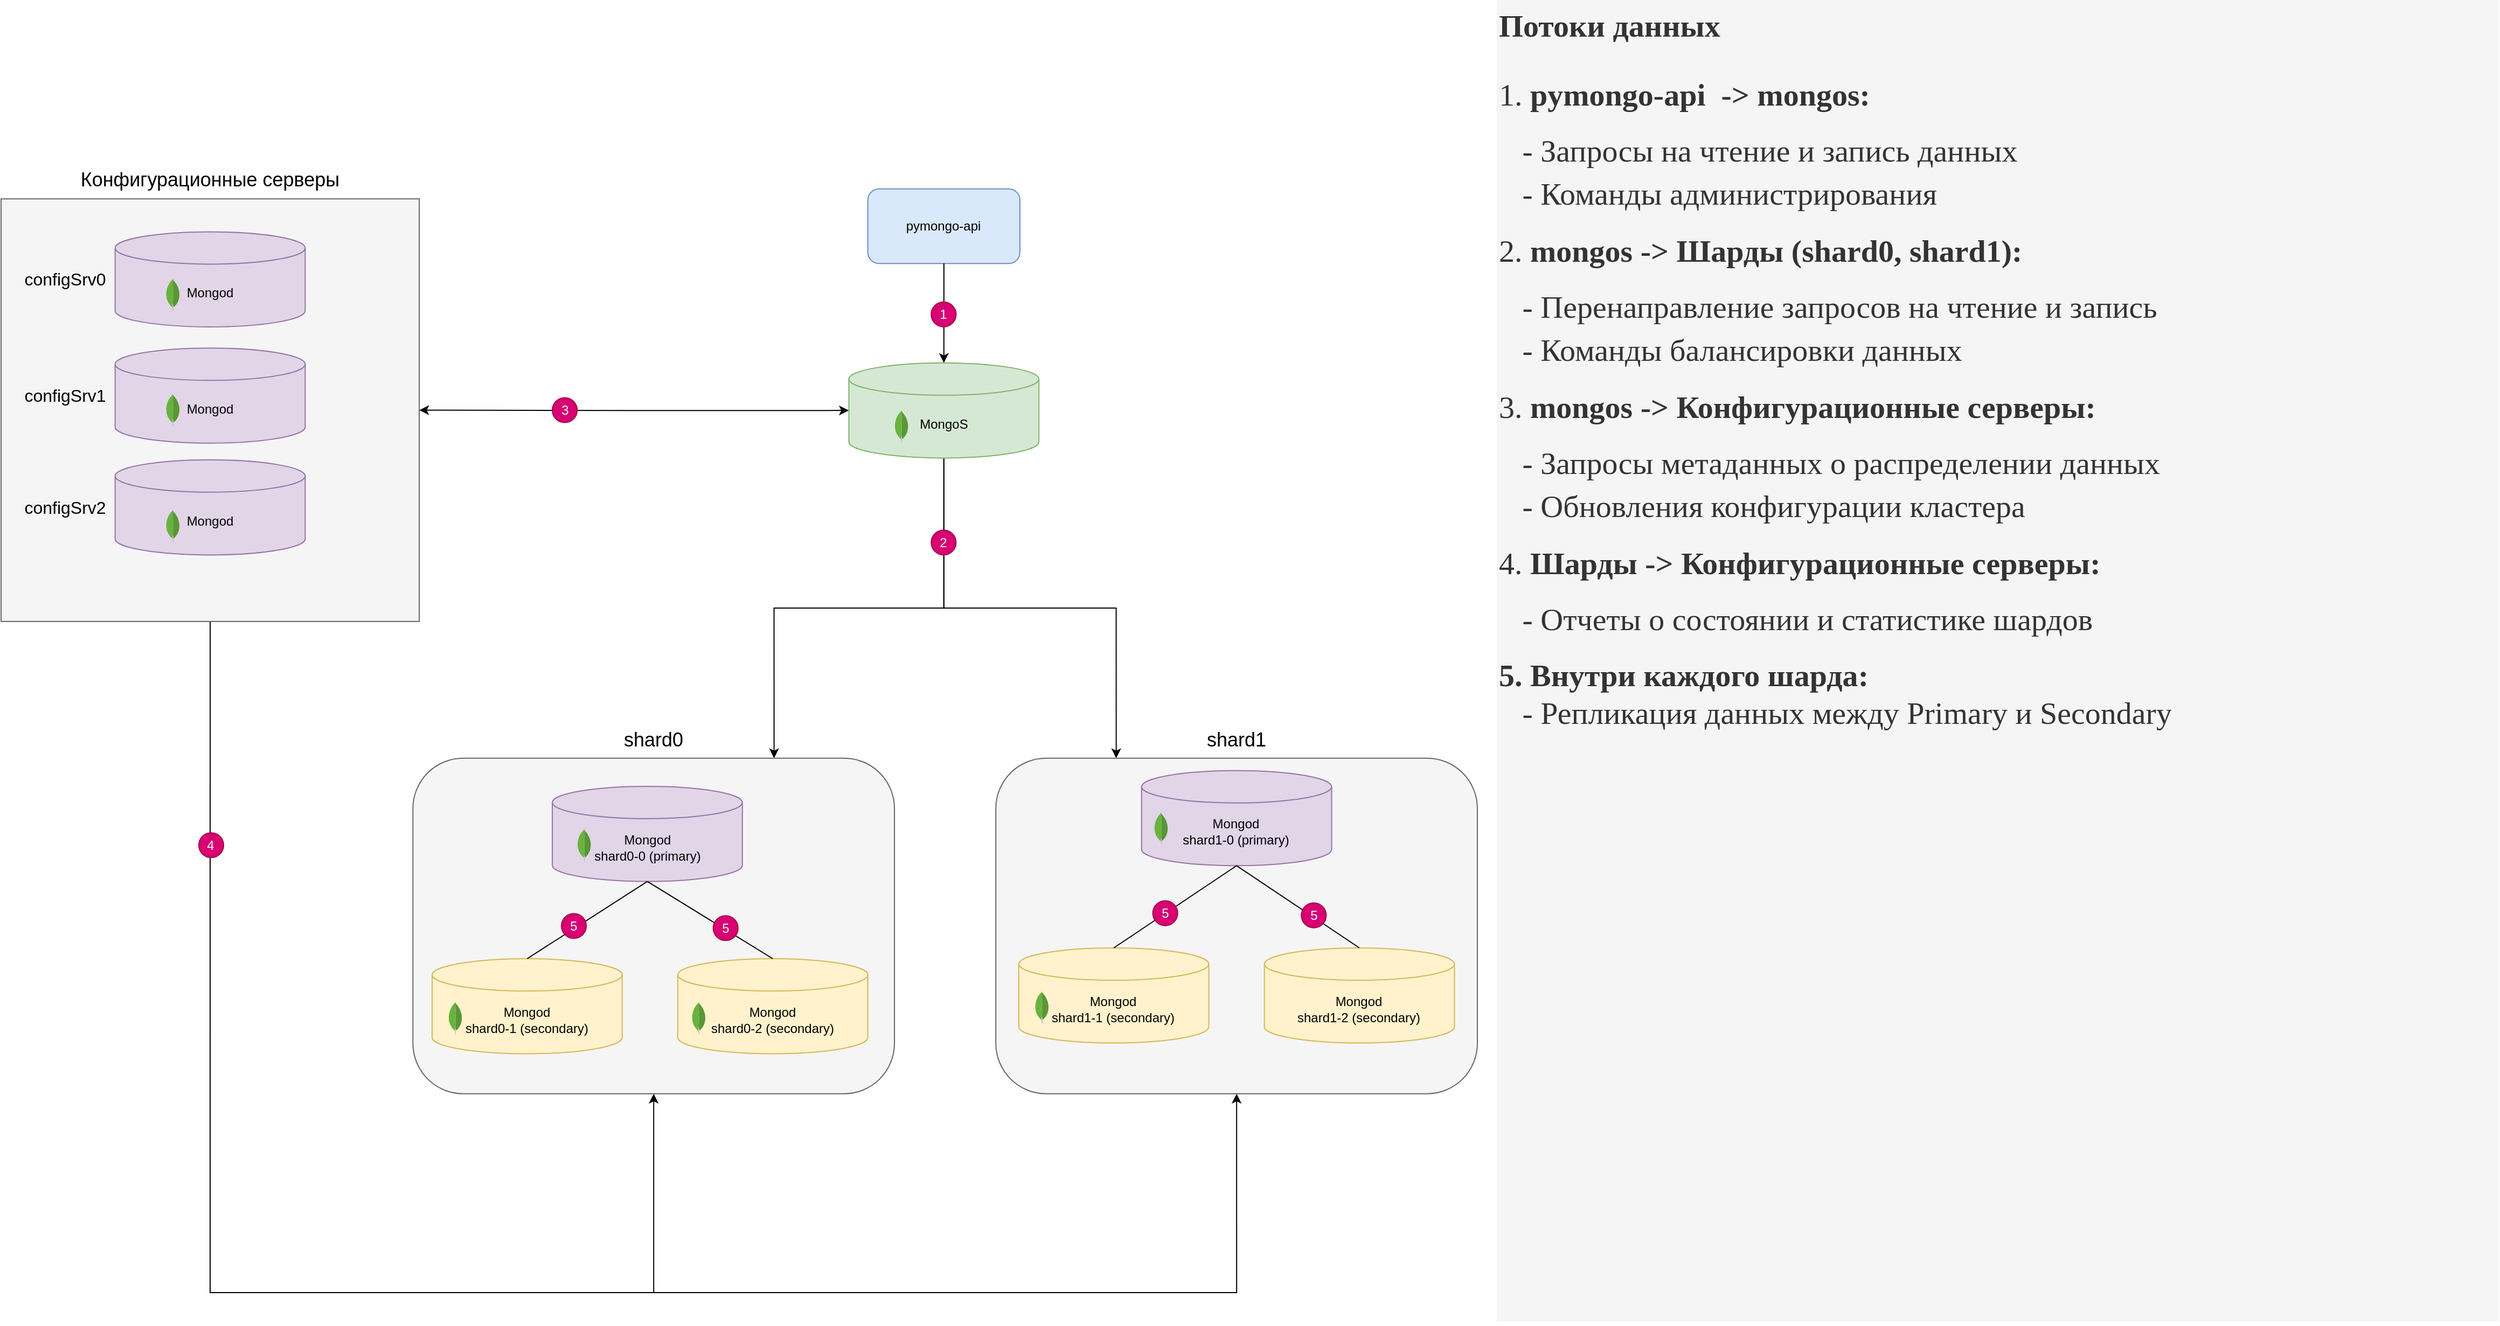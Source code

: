 <mxfile version="24.7.17">
  <diagram name="Page-1" id="-H_mtQnk-PTXWXPvYvuk">
    <mxGraphModel dx="2593" dy="1373" grid="1" gridSize="10" guides="1" tooltips="1" connect="1" arrows="1" fold="1" page="1" pageScale="1" pageWidth="1169" pageHeight="827" math="0" shadow="0">
      <root>
        <mxCell id="0" />
        <mxCell id="1" parent="0" />
        <mxCell id="eUgnzbrfR_kHX7VscJpC-52" value="&lt;h1 style=&quot;margin-top: 0px; font-size: 29px;&quot;&gt;&lt;font style=&quot;font-size: 29px;&quot; face=&quot;Verdana&quot;&gt;Потоки данных&lt;/font&gt;&lt;/h1&gt;&lt;p style=&quot;font-size: 29px;&quot;&gt;&lt;font style=&quot;font-size: 29px;&quot; face=&quot;L6tmhl1reHOPJtDBh7W_&quot;&gt;1. &lt;b&gt;pymongo-api&amp;nbsp; -&amp;gt; mongos:&lt;/b&gt;&lt;/font&gt;&lt;/p&gt;&lt;p style=&quot;line-height: 40%; font-size: 29px;&quot;&gt;&lt;font style=&quot;font-size: 29px;&quot; face=&quot;L6tmhl1reHOPJtDBh7W_&quot;&gt;&amp;nbsp; &amp;nbsp;- Запросы на чтение и запись данных&lt;/font&gt;&lt;/p&gt;&lt;p style=&quot;line-height: 40%; font-size: 29px;&quot;&gt;&lt;font style=&quot;font-size: 29px;&quot; face=&quot;L6tmhl1reHOPJtDBh7W_&quot;&gt;&amp;nbsp; &amp;nbsp;- Команды администрирования&lt;/font&gt;&lt;/p&gt;&lt;p style=&quot;font-size: 29px;&quot;&gt;&lt;font style=&quot;font-size: 29px;&quot; face=&quot;L6tmhl1reHOPJtDBh7W_&quot;&gt;2. &lt;b&gt;mongos -&amp;gt; Шарды (shard0, shard1):&lt;/b&gt;&lt;/font&gt;&lt;/p&gt;&lt;p style=&quot;line-height: 40%; font-size: 29px;&quot;&gt;&lt;font style=&quot;font-size: 29px;&quot; face=&quot;L6tmhl1reHOPJtDBh7W_&quot;&gt;&amp;nbsp; &amp;nbsp;- Перенаправление запросов на чтение и запись&lt;/font&gt;&lt;/p&gt;&lt;p style=&quot;line-height: 40%; font-size: 29px;&quot;&gt;&lt;font style=&quot;font-size: 29px;&quot; face=&quot;L6tmhl1reHOPJtDBh7W_&quot;&gt;&amp;nbsp; &amp;nbsp;- Команды балансировки данных&lt;/font&gt;&lt;/p&gt;&lt;p style=&quot;font-size: 29px;&quot;&gt;&lt;font style=&quot;font-size: 29px;&quot; face=&quot;L6tmhl1reHOPJtDBh7W_&quot;&gt;&lt;span style=&quot;background-color: initial;&quot;&gt;3. &lt;b&gt;mongos -&amp;gt; Конфигурационные серверы:&lt;/b&gt;&lt;/span&gt;&lt;br&gt;&lt;/font&gt;&lt;/p&gt;&lt;p style=&quot;line-height: 40%; font-size: 29px;&quot;&gt;&lt;font style=&quot;font-size: 29px;&quot; face=&quot;L6tmhl1reHOPJtDBh7W_&quot;&gt;&amp;nbsp; &amp;nbsp;- Запросы метаданных о распределении данных&lt;/font&gt;&lt;/p&gt;&lt;p style=&quot;line-height: 40%; font-size: 29px;&quot;&gt;&lt;font style=&quot;font-size: 29px;&quot; face=&quot;L6tmhl1reHOPJtDBh7W_&quot;&gt;&amp;nbsp; &amp;nbsp;- Обновления конфигурации кластера&lt;/font&gt;&lt;/p&gt;&lt;p style=&quot;font-size: 29px;&quot;&gt;&lt;font style=&quot;font-size: 29px;&quot; face=&quot;L6tmhl1reHOPJtDBh7W_&quot;&gt;4. &lt;b&gt;Шарды -&amp;gt; Конфигурационные серверы:&lt;/b&gt;&lt;/font&gt;&lt;/p&gt;&lt;p style=&quot;line-height: 40%; font-size: 29px;&quot;&gt;&lt;font style=&quot;font-size: 29px;&quot; face=&quot;L6tmhl1reHOPJtDBh7W_&quot;&gt;&amp;nbsp; &amp;nbsp;- Отчеты о состоянии и статистике шардов&lt;/font&gt;&lt;/p&gt;&lt;p style=&quot;&quot;&gt;&lt;b&gt;&lt;font style=&quot;font-size: 29px;&quot; face=&quot;L6tmhl1reHOPJtDBh7W_&quot;&gt;5.&amp;nbsp;&lt;/font&gt;&lt;span style=&quot;background-color: initial; font-size: 29px;&quot;&gt;&lt;font face=&quot;L6tmhl1reHOPJtDBh7W_&quot;&gt;Внутри каждого шарда&lt;/font&gt;&lt;/span&gt;&lt;span style=&quot;font-size: 29px; font-family: L6tmhl1reHOPJtDBh7W_; background-color: initial;&quot;&gt;:&lt;/span&gt;&lt;/b&gt;&lt;/p&gt;&lt;p style=&quot;line-height: 11.6px;&quot;&gt;&lt;font style=&quot;&quot; face=&quot;L6tmhl1reHOPJtDBh7W_&quot;&gt;&lt;span style=&quot;font-size: 29px;&quot;&gt;&amp;nbsp; &amp;nbsp;- Репликация данных между Primary и Secondary&lt;/span&gt;&lt;br&gt;&lt;/font&gt;&lt;/p&gt;" style="text;html=1;whiteSpace=wrap;overflow=hidden;rounded=0;fillColor=#f5f5f5;strokeColor=none;fontColor=#333333;" vertex="1" parent="1">
          <mxGeometry x="1408" width="930" height="1226.75" as="geometry" />
        </mxCell>
        <mxCell id="eUgnzbrfR_kHX7VscJpC-44" style="edgeStyle=orthogonalEdgeStyle;rounded=0;orthogonalLoop=1;jettySize=auto;html=1;exitX=0.5;exitY=1;exitDx=0;exitDy=0;entryX=0.5;entryY=1;entryDx=0;entryDy=0;" edge="1" parent="1" source="eUgnzbrfR_kHX7VscJpC-20" target="eUgnzbrfR_kHX7VscJpC-11">
          <mxGeometry relative="1" as="geometry">
            <Array as="points">
              <mxPoint x="214.034" y="1200" />
              <mxPoint x="1166.567" y="1200" />
            </Array>
          </mxGeometry>
        </mxCell>
        <mxCell id="eUgnzbrfR_kHX7VscJpC-20" value="" style="rounded=0;whiteSpace=wrap;html=1;fillColor=#f5f5f5;fontColor=#333333;strokeColor=#666666;" vertex="1" parent="1">
          <mxGeometry x="20" y="184.615" width="388.069" height="392.308" as="geometry" />
        </mxCell>
        <mxCell id="eUgnzbrfR_kHX7VscJpC-29" style="edgeStyle=orthogonalEdgeStyle;rounded=0;orthogonalLoop=1;jettySize=auto;html=1;exitX=0.5;exitY=1;exitDx=0;exitDy=0;exitPerimeter=0;entryX=0.75;entryY=0;entryDx=0;entryDy=0;startArrow=none;startFill=0;" edge="1" parent="1" source="eUgnzbrfR_kHX7VscJpC-3" target="eUgnzbrfR_kHX7VscJpC-14">
          <mxGeometry relative="1" as="geometry">
            <mxPoint x="719.7" y="703.846" as="targetPoint" />
          </mxGeometry>
        </mxCell>
        <mxCell id="eUgnzbrfR_kHX7VscJpC-30" style="edgeStyle=orthogonalEdgeStyle;rounded=0;orthogonalLoop=1;jettySize=auto;html=1;exitX=0.5;exitY=1;exitDx=0;exitDy=0;exitPerimeter=0;entryX=0.25;entryY=0;entryDx=0;entryDy=0;" edge="1" parent="1" source="eUgnzbrfR_kHX7VscJpC-3" target="eUgnzbrfR_kHX7VscJpC-11">
          <mxGeometry relative="1" as="geometry" />
        </mxCell>
        <mxCell id="eUgnzbrfR_kHX7VscJpC-39" style="edgeStyle=orthogonalEdgeStyle;rounded=0;orthogonalLoop=1;jettySize=auto;html=1;exitX=0;exitY=0.5;exitDx=0;exitDy=0;exitPerimeter=0;entryX=1;entryY=0.5;entryDx=0;entryDy=0;startArrow=classic;startFill=1;" edge="1" parent="1" source="eUgnzbrfR_kHX7VscJpC-3" target="eUgnzbrfR_kHX7VscJpC-20">
          <mxGeometry relative="1" as="geometry" />
        </mxCell>
        <mxCell id="eUgnzbrfR_kHX7VscJpC-3" value="MongoS" style="shape=cylinder3;whiteSpace=wrap;html=1;boundedLbl=1;backgroundOutline=1;size=15;fillColor=#d5e8d4;strokeColor=#82b366;" vertex="1" parent="1">
          <mxGeometry x="806.721" y="336.923" width="176.395" height="88.269" as="geometry" />
        </mxCell>
        <mxCell id="eUgnzbrfR_kHX7VscJpC-12" value="" style="group;" vertex="1" connectable="0" parent="1">
          <mxGeometry x="943.133" y="669.231" width="446.867" height="346.154" as="geometry" />
        </mxCell>
        <mxCell id="eUgnzbrfR_kHX7VscJpC-11" value="" style="rounded=1;whiteSpace=wrap;html=1;fillColor=#f5f5f5;fontColor=#333333;strokeColor=#666666;" vertex="1" parent="eUgnzbrfR_kHX7VscJpC-12">
          <mxGeometry y="34.615" width="446.867" height="311.538" as="geometry" />
        </mxCell>
        <mxCell id="eUgnzbrfR_kHX7VscJpC-5" value="Mongod&lt;div&gt;shard1-0 (primary)&lt;/div&gt;" style="shape=cylinder3;whiteSpace=wrap;html=1;boundedLbl=1;backgroundOutline=1;size=15;fillColor=#e1d5e7;strokeColor=#9673a6;" vertex="1" parent="eUgnzbrfR_kHX7VscJpC-12">
          <mxGeometry x="135.236" y="46.154" width="176.395" height="88.269" as="geometry" />
        </mxCell>
        <mxCell id="eUgnzbrfR_kHX7VscJpC-10" value="shard1" style="text;html=1;align=center;verticalAlign=middle;whiteSpace=wrap;rounded=0;fontSize=18;" vertex="1" parent="eUgnzbrfR_kHX7VscJpC-12">
          <mxGeometry x="188.155" width="70.558" height="34.615" as="geometry" />
        </mxCell>
        <mxCell id="eUgnzbrfR_kHX7VscJpC-35" value="" style="dashed=0;outlineConnect=0;html=1;align=center;labelPosition=center;verticalLabelPosition=bottom;verticalAlign=top;shape=mxgraph.weblogos.mongodb" vertex="1" parent="eUgnzbrfR_kHX7VscJpC-12">
          <mxGeometry x="146.864" y="84.846" width="13.171" height="30.577" as="geometry" />
        </mxCell>
        <mxCell id="eUgnzbrfR_kHX7VscJpC-95" value="Mongod&lt;div&gt;shard1-1 (secondary)&lt;/div&gt;" style="shape=cylinder3;whiteSpace=wrap;html=1;boundedLbl=1;backgroundOutline=1;size=15;fillColor=#fff2cc;strokeColor=#d6b656;" vertex="1" parent="eUgnzbrfR_kHX7VscJpC-12">
          <mxGeometry x="21.252" y="210.774" width="176.395" height="88.269" as="geometry" />
        </mxCell>
        <mxCell id="eUgnzbrfR_kHX7VscJpC-96" value="" style="dashed=0;outlineConnect=0;html=1;align=center;labelPosition=center;verticalLabelPosition=bottom;verticalAlign=top;shape=mxgraph.weblogos.mongodb" vertex="1" parent="eUgnzbrfR_kHX7VscJpC-12">
          <mxGeometry x="36.251" y="250.766" width="13.171" height="30.577" as="geometry" />
        </mxCell>
        <mxCell id="eUgnzbrfR_kHX7VscJpC-97" value="" style="dashed=0;outlineConnect=0;html=1;align=center;labelPosition=center;verticalLabelPosition=bottom;verticalAlign=top;shape=mxgraph.weblogos.mongodb" vertex="1" parent="eUgnzbrfR_kHX7VscJpC-12">
          <mxGeometry x="262.151" y="250.766" width="13.171" height="30.577" as="geometry" />
        </mxCell>
        <mxCell id="eUgnzbrfR_kHX7VscJpC-98" value="Mongod&lt;div&gt;shard1-2 (secondary)&lt;br&gt;&lt;/div&gt;" style="shape=cylinder3;whiteSpace=wrap;html=1;boundedLbl=1;backgroundOutline=1;size=15;fillColor=#fff2cc;strokeColor=#d6b656;" vertex="1" parent="eUgnzbrfR_kHX7VscJpC-12">
          <mxGeometry x="249.212" y="210.774" width="176.395" height="88.269" as="geometry" />
        </mxCell>
        <mxCell id="eUgnzbrfR_kHX7VscJpC-108" value="" style="endArrow=none;html=1;rounded=0;exitX=0.5;exitY=0;exitDx=0;exitDy=0;exitPerimeter=0;entryX=0.5;entryY=1;entryDx=0;entryDy=0;entryPerimeter=0;" edge="1" parent="eUgnzbrfR_kHX7VscJpC-12" source="eUgnzbrfR_kHX7VscJpC-95" target="eUgnzbrfR_kHX7VscJpC-5">
          <mxGeometry width="50" height="50" relative="1" as="geometry">
            <mxPoint x="116.667" y="208.939" as="sourcePoint" />
            <mxPoint x="228.667" y="136.939" as="targetPoint" />
          </mxGeometry>
        </mxCell>
        <mxCell id="eUgnzbrfR_kHX7VscJpC-109" value="" style="endArrow=none;html=1;rounded=0;entryX=0.5;entryY=0;entryDx=0;entryDy=0;entryPerimeter=0;exitX=0.5;exitY=1;exitDx=0;exitDy=0;exitPerimeter=0;" edge="1" parent="eUgnzbrfR_kHX7VscJpC-12" source="eUgnzbrfR_kHX7VscJpC-5" target="eUgnzbrfR_kHX7VscJpC-98">
          <mxGeometry width="50" height="50" relative="1" as="geometry">
            <mxPoint x="228.667" y="136.939" as="sourcePoint" />
            <mxPoint x="344.667" y="208.939" as="targetPoint" />
          </mxGeometry>
        </mxCell>
        <mxCell id="eUgnzbrfR_kHX7VscJpC-110" value="5" style="ellipse;whiteSpace=wrap;html=1;aspect=fixed;fillColor=#d80073;fontColor=#ffffff;strokeColor=#A50040;" vertex="1" parent="eUgnzbrfR_kHX7VscJpC-12">
          <mxGeometry x="283.528" y="169.016" width="23.077" height="23.077" as="geometry" />
        </mxCell>
        <mxCell id="eUgnzbrfR_kHX7VscJpC-111" value="5" style="ellipse;whiteSpace=wrap;html=1;aspect=fixed;fillColor=#d80073;fontColor=#ffffff;strokeColor=#A50040;" vertex="1" parent="eUgnzbrfR_kHX7VscJpC-12">
          <mxGeometry x="145.668" y="167.016" width="23.077" height="23.077" as="geometry" />
        </mxCell>
        <mxCell id="eUgnzbrfR_kHX7VscJpC-17" value="pymongo-api" style="rounded=1;whiteSpace=wrap;html=1;fillColor=#dae8fc;strokeColor=#6c8ebf;" vertex="1" parent="1">
          <mxGeometry x="824.361" y="175.385" width="141.116" height="69.231" as="geometry" />
        </mxCell>
        <mxCell id="eUgnzbrfR_kHX7VscJpC-18" style="edgeStyle=orthogonalEdgeStyle;rounded=0;orthogonalLoop=1;jettySize=auto;html=1;entryX=0.5;entryY=0;entryDx=0;entryDy=0;entryPerimeter=0;" edge="1" parent="1" source="eUgnzbrfR_kHX7VscJpC-17" target="eUgnzbrfR_kHX7VscJpC-3">
          <mxGeometry relative="1" as="geometry" />
        </mxCell>
        <mxCell id="eUgnzbrfR_kHX7VscJpC-19" value="Mongod" style="shape=cylinder3;whiteSpace=wrap;html=1;boundedLbl=1;backgroundOutline=1;size=15;fillColor=#e1d5e7;strokeColor=#9673a6;" vertex="1" parent="1">
          <mxGeometry x="125.837" y="215.192" width="176.395" height="88.269" as="geometry" />
        </mxCell>
        <mxCell id="eUgnzbrfR_kHX7VscJpC-21" value="Конфигурационные серверы" style="text;html=1;align=center;verticalAlign=middle;whiteSpace=wrap;rounded=0;fontSize=18;" vertex="1" parent="1">
          <mxGeometry x="20" y="150" width="388.069" height="34.615" as="geometry" />
        </mxCell>
        <mxCell id="eUgnzbrfR_kHX7VscJpC-22" value="Mongod" style="shape=cylinder3;whiteSpace=wrap;html=1;boundedLbl=1;backgroundOutline=1;size=15;fillColor=#e1d5e7;strokeColor=#9673a6;" vertex="1" parent="1">
          <mxGeometry x="125.837" y="323.077" width="176.395" height="88.269" as="geometry" />
        </mxCell>
        <mxCell id="eUgnzbrfR_kHX7VscJpC-23" value="Mongod" style="shape=cylinder3;whiteSpace=wrap;html=1;boundedLbl=1;backgroundOutline=1;size=15;fillColor=#e1d5e7;strokeColor=#9673a6;" vertex="1" parent="1">
          <mxGeometry x="125.837" y="426.923" width="176.395" height="88.269" as="geometry" />
        </mxCell>
        <mxCell id="eUgnzbrfR_kHX7VscJpC-24" value="configSrv0" style="text;html=1;align=center;verticalAlign=middle;whiteSpace=wrap;rounded=0;fontSize=16;" vertex="1" parent="1">
          <mxGeometry x="43.519" y="242.019" width="70.558" height="34.615" as="geometry" />
        </mxCell>
        <mxCell id="eUgnzbrfR_kHX7VscJpC-25" value="configSrv1" style="text;html=1;align=center;verticalAlign=middle;whiteSpace=wrap;rounded=0;fontSize=16;" vertex="1" parent="1">
          <mxGeometry x="43.519" y="349.904" width="70.558" height="34.615" as="geometry" />
        </mxCell>
        <mxCell id="eUgnzbrfR_kHX7VscJpC-26" value="configSrv2" style="text;html=1;align=center;verticalAlign=middle;whiteSpace=wrap;rounded=0;fontSize=16;" vertex="1" parent="1">
          <mxGeometry x="43.519" y="453.75" width="70.558" height="34.615" as="geometry" />
        </mxCell>
        <mxCell id="eUgnzbrfR_kHX7VscJpC-2" value="" style="dashed=0;outlineConnect=0;html=1;align=center;labelPosition=center;verticalLabelPosition=bottom;verticalAlign=top;shape=mxgraph.weblogos.mongodb" vertex="1" parent="1">
          <mxGeometry x="172.876" y="473.077" width="13.171" height="30.577" as="geometry" />
        </mxCell>
        <mxCell id="eUgnzbrfR_kHX7VscJpC-31" value="" style="dashed=0;outlineConnect=0;html=1;align=center;labelPosition=center;verticalLabelPosition=bottom;verticalAlign=top;shape=mxgraph.weblogos.mongodb" vertex="1" parent="1">
          <mxGeometry x="172.876" y="365.481" width="13.171" height="30.577" as="geometry" />
        </mxCell>
        <mxCell id="eUgnzbrfR_kHX7VscJpC-32" value="" style="dashed=0;outlineConnect=0;html=1;align=center;labelPosition=center;verticalLabelPosition=bottom;verticalAlign=top;shape=mxgraph.weblogos.mongodb" vertex="1" parent="1">
          <mxGeometry x="172.876" y="258.462" width="13.171" height="30.577" as="geometry" />
        </mxCell>
        <mxCell id="eUgnzbrfR_kHX7VscJpC-33" value="" style="dashed=0;outlineConnect=0;html=1;align=center;labelPosition=center;verticalLabelPosition=bottom;verticalAlign=top;shape=mxgraph.weblogos.mongodb" vertex="1" parent="1">
          <mxGeometry x="849.056" y="380.769" width="13.171" height="30.577" as="geometry" />
        </mxCell>
        <mxCell id="eUgnzbrfR_kHX7VscJpC-36" value="1" style="ellipse;whiteSpace=wrap;html=1;aspect=fixed;fillColor=#d80073;fontColor=#ffffff;strokeColor=#A50040;" vertex="1" parent="1">
          <mxGeometry x="883.159" y="280.385" width="23.077" height="23.077" as="geometry" />
        </mxCell>
        <mxCell id="eUgnzbrfR_kHX7VscJpC-38" value="2" style="ellipse;whiteSpace=wrap;html=1;aspect=fixed;fillColor=#d80073;fontColor=#ffffff;strokeColor=#A50040;" vertex="1" parent="1">
          <mxGeometry x="883.159" y="492.115" width="23.077" height="23.077" as="geometry" />
        </mxCell>
        <mxCell id="eUgnzbrfR_kHX7VscJpC-40" value="3" style="ellipse;whiteSpace=wrap;html=1;aspect=fixed;fillColor=#d80073;fontColor=#ffffff;strokeColor=#A50040;" vertex="1" parent="1">
          <mxGeometry x="531.545" y="369.231" width="23.077" height="23.077" as="geometry" />
        </mxCell>
        <mxCell id="eUgnzbrfR_kHX7VscJpC-47" value="" style="endArrow=classic;html=1;rounded=0;entryX=0.5;entryY=1;entryDx=0;entryDy=0;" edge="1" parent="1" target="eUgnzbrfR_kHX7VscJpC-14">
          <mxGeometry width="50" height="50" relative="1" as="geometry">
            <mxPoint x="625.622" y="1200" as="sourcePoint" />
            <mxPoint x="625.622" y="876.923" as="targetPoint" />
          </mxGeometry>
        </mxCell>
        <mxCell id="eUgnzbrfR_kHX7VscJpC-51" value="4" style="ellipse;whiteSpace=wrap;html=1;aspect=fixed;fillColor=#d80073;fontColor=#ffffff;strokeColor=#A50040;" vertex="1" parent="1">
          <mxGeometry x="203.451" y="773.077" width="23.077" height="23.077" as="geometry" />
        </mxCell>
        <mxCell id="eUgnzbrfR_kHX7VscJpC-14" value="" style="rounded=1;whiteSpace=wrap;html=1;fillColor=#f5f5f5;fontColor=#333333;strokeColor=#666666;" vertex="1" parent="1">
          <mxGeometry x="402.189" y="703.846" width="446.867" height="311.538" as="geometry" />
        </mxCell>
        <mxCell id="eUgnzbrfR_kHX7VscJpC-15" value="Mongod&lt;div&gt;shard0-0 (primary)&lt;br&gt;&lt;/div&gt;" style="shape=cylinder3;whiteSpace=wrap;html=1;boundedLbl=1;backgroundOutline=1;size=15;fillColor=#e1d5e7;strokeColor=#9673a6;" vertex="1" parent="1">
          <mxGeometry x="531.545" y="730.005" width="176.395" height="88.269" as="geometry" />
        </mxCell>
        <mxCell id="eUgnzbrfR_kHX7VscJpC-16" value="shard0" style="text;html=1;align=center;verticalAlign=middle;whiteSpace=wrap;rounded=0;fontSize=18;" vertex="1" parent="1">
          <mxGeometry x="590.343" y="669.231" width="70.558" height="34.615" as="geometry" />
        </mxCell>
        <mxCell id="eUgnzbrfR_kHX7VscJpC-34" value="" style="dashed=0;outlineConnect=0;html=1;align=center;labelPosition=center;verticalLabelPosition=bottom;verticalAlign=top;shape=mxgraph.weblogos.mongodb" vertex="1" parent="1">
          <mxGeometry x="554.624" y="769.327" width="13.171" height="30.577" as="geometry" />
        </mxCell>
        <mxCell id="eUgnzbrfR_kHX7VscJpC-88" value="Mongod&lt;div&gt;shard0-1 (secondary)&lt;/div&gt;" style="shape=cylinder3;whiteSpace=wrap;html=1;boundedLbl=1;backgroundOutline=1;size=15;fillColor=#fff2cc;strokeColor=#d6b656;" vertex="1" parent="1">
          <mxGeometry x="420.005" y="890.005" width="176.395" height="88.269" as="geometry" />
        </mxCell>
        <mxCell id="eUgnzbrfR_kHX7VscJpC-91" value="Mongod&lt;div&gt;shard0-2 (secondary)&lt;br&gt;&lt;/div&gt;" style="shape=cylinder3;whiteSpace=wrap;html=1;boundedLbl=1;backgroundOutline=1;size=15;fillColor=#fff2cc;strokeColor=#d6b656;" vertex="1" parent="1">
          <mxGeometry x="647.965" y="890.005" width="176.395" height="88.269" as="geometry" />
        </mxCell>
        <mxCell id="eUgnzbrfR_kHX7VscJpC-92" value="" style="dashed=0;outlineConnect=0;html=1;align=center;labelPosition=center;verticalLabelPosition=bottom;verticalAlign=top;shape=mxgraph.weblogos.mongodb" vertex="1" parent="1">
          <mxGeometry x="435.004" y="929.997" width="13.171" height="30.577" as="geometry" />
        </mxCell>
        <mxCell id="eUgnzbrfR_kHX7VscJpC-93" value="" style="dashed=0;outlineConnect=0;html=1;align=center;labelPosition=center;verticalLabelPosition=bottom;verticalAlign=top;shape=mxgraph.weblogos.mongodb" vertex="1" parent="1">
          <mxGeometry x="660.904" y="929.997" width="13.171" height="30.577" as="geometry" />
        </mxCell>
        <mxCell id="eUgnzbrfR_kHX7VscJpC-99" value="" style="endArrow=none;html=1;rounded=0;exitX=0.5;exitY=0;exitDx=0;exitDy=0;exitPerimeter=0;entryX=0.5;entryY=1;entryDx=0;entryDy=0;entryPerimeter=0;" edge="1" parent="1" source="eUgnzbrfR_kHX7VscJpC-88" target="eUgnzbrfR_kHX7VscJpC-15">
          <mxGeometry width="50" height="50" relative="1" as="geometry">
            <mxPoint x="536.21" y="868.27" as="sourcePoint" />
            <mxPoint x="586.21" y="818.27" as="targetPoint" />
          </mxGeometry>
        </mxCell>
        <mxCell id="eUgnzbrfR_kHX7VscJpC-100" value="" style="endArrow=none;html=1;rounded=0;exitX=0.5;exitY=1;exitDx=0;exitDy=0;exitPerimeter=0;entryX=0.5;entryY=0;entryDx=0;entryDy=0;entryPerimeter=0;" edge="1" parent="1" source="eUgnzbrfR_kHX7VscJpC-15" target="eUgnzbrfR_kHX7VscJpC-91">
          <mxGeometry width="50" height="50" relative="1" as="geometry">
            <mxPoint x="890" y="850" as="sourcePoint" />
            <mxPoint x="940" y="800" as="targetPoint" />
          </mxGeometry>
        </mxCell>
        <mxCell id="eUgnzbrfR_kHX7VscJpC-101" value="5" style="ellipse;whiteSpace=wrap;html=1;aspect=fixed;fillColor=#d80073;fontColor=#ffffff;strokeColor=#A50040;" vertex="1" parent="1">
          <mxGeometry x="540.001" y="848.077" width="23.077" height="23.077" as="geometry" />
        </mxCell>
        <mxCell id="eUgnzbrfR_kHX7VscJpC-102" value="5" style="ellipse;whiteSpace=wrap;html=1;aspect=fixed;fillColor=#d80073;fontColor=#ffffff;strokeColor=#A50040;" vertex="1" parent="1">
          <mxGeometry x="680.861" y="850.077" width="23.077" height="23.077" as="geometry" />
        </mxCell>
      </root>
    </mxGraphModel>
  </diagram>
</mxfile>
